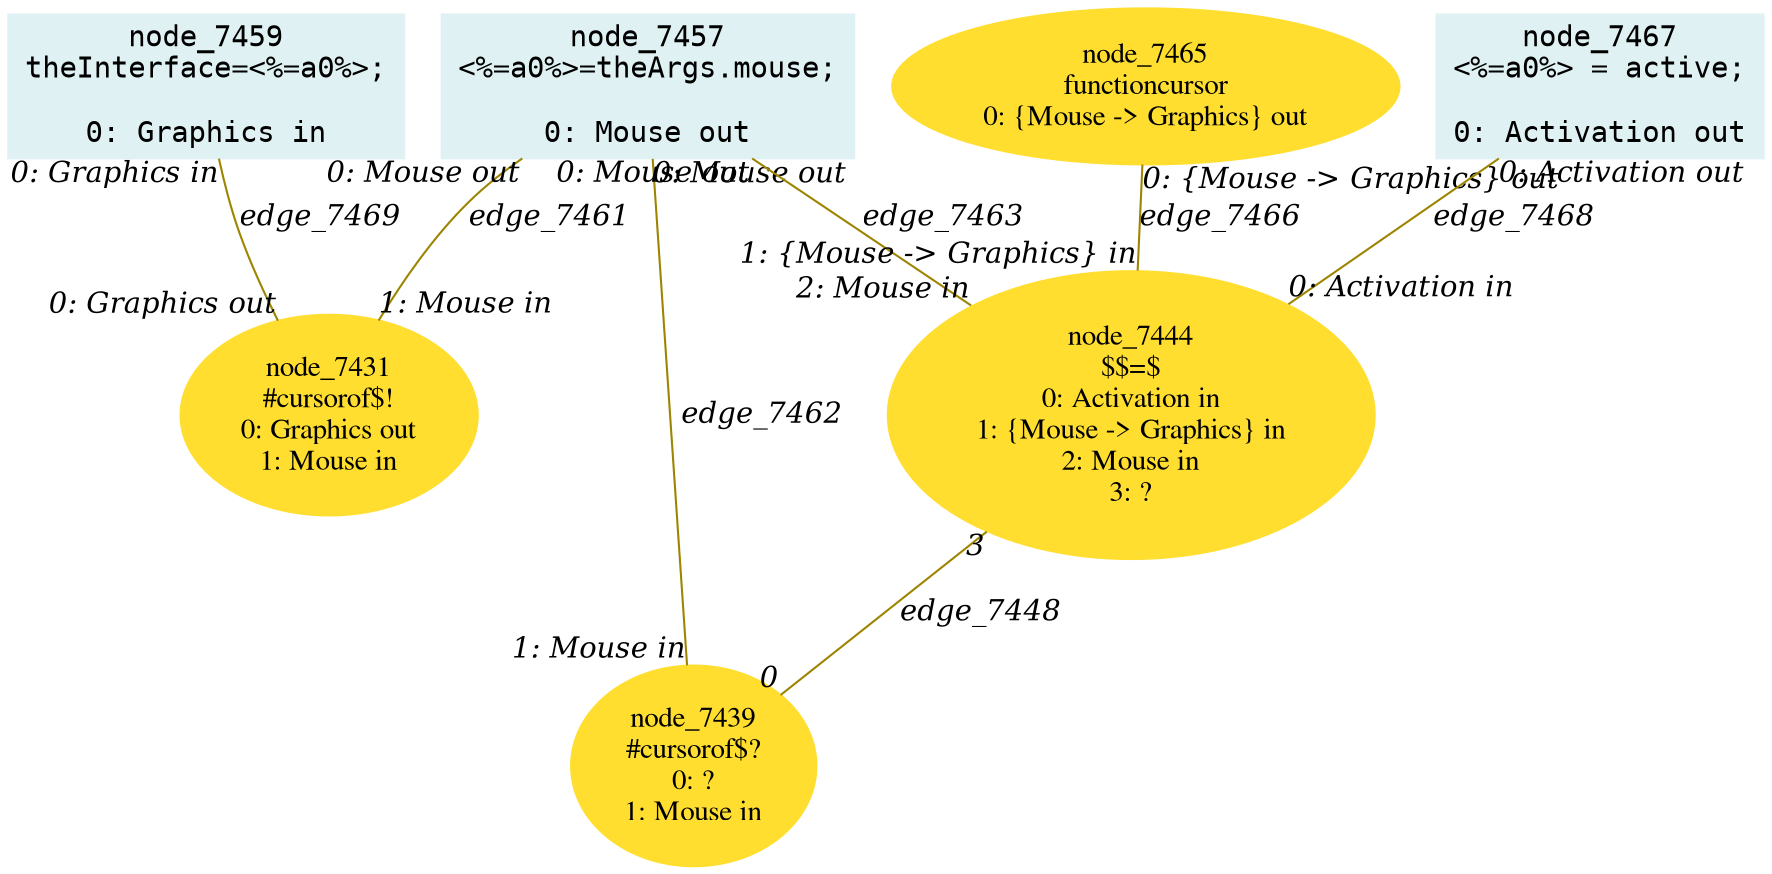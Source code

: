 digraph g{node_7431 [shape="ellipse", style="filled", color="#ffde2f", fontname="Times", label="node_7431
#cursorof$!
0: Graphics out
1: Mouse in" ]
node_7439 [shape="ellipse", style="filled", color="#ffde2f", fontname="Times", label="node_7439
#cursorof$?
0: ?
1: Mouse in" ]
node_7444 [shape="ellipse", style="filled", color="#ffde2f", fontname="Times", label="node_7444
$$=$
0: Activation in
1: {Mouse -> Graphics} in
2: Mouse in
3: ?" ]
node_7457 [shape="box", style="filled", color="#dff1f2", fontname="Courier", label="node_7457
<%=a0%>=theArgs.mouse;

0: Mouse out" ]
node_7459 [shape="box", style="filled", color="#dff1f2", fontname="Courier", label="node_7459
theInterface=<%=a0%>;

0: Graphics in" ]
node_7465 [shape="ellipse", style="filled", color="#ffde2f", fontname="Times", label="node_7465
functioncursor
0: {Mouse -> Graphics} out" ]
node_7467 [shape="box", style="filled", color="#dff1f2", fontname="Courier", label="node_7467
<%=a0%> = active;

0: Activation out" ]
node_7444 -> node_7439 [dir=none, arrowHead=none, fontname="Times-Italic", arrowsize=1, color="#9d8400", label="edge_7448",  headlabel="0", taillabel="3" ]
node_7457 -> node_7431 [dir=none, arrowHead=none, fontname="Times-Italic", arrowsize=1, color="#9d8400", label="edge_7461",  headlabel="1: Mouse in", taillabel="0: Mouse out" ]
node_7457 -> node_7439 [dir=none, arrowHead=none, fontname="Times-Italic", arrowsize=1, color="#9d8400", label="edge_7462",  headlabel="1: Mouse in", taillabel="0: Mouse out" ]
node_7457 -> node_7444 [dir=none, arrowHead=none, fontname="Times-Italic", arrowsize=1, color="#9d8400", label="edge_7463",  headlabel="2: Mouse in", taillabel="0: Mouse out" ]
node_7465 -> node_7444 [dir=none, arrowHead=none, fontname="Times-Italic", arrowsize=1, color="#9d8400", label="edge_7466",  headlabel="1: {Mouse -> Graphics} in", taillabel="0: {Mouse -> Graphics} out" ]
node_7467 -> node_7444 [dir=none, arrowHead=none, fontname="Times-Italic", arrowsize=1, color="#9d8400", label="edge_7468",  headlabel="0: Activation in", taillabel="0: Activation out" ]
node_7459 -> node_7431 [dir=none, arrowHead=none, fontname="Times-Italic", arrowsize=1, color="#9d8400", label="edge_7469",  headlabel="0: Graphics out", taillabel="0: Graphics in" ]
}